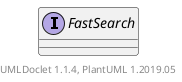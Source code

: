 @startuml

    interface FastSearch [[FastSearch.html]] {
    }


    center footer UMLDoclet 1.1.4, PlantUML 1.2019.05
@enduml
